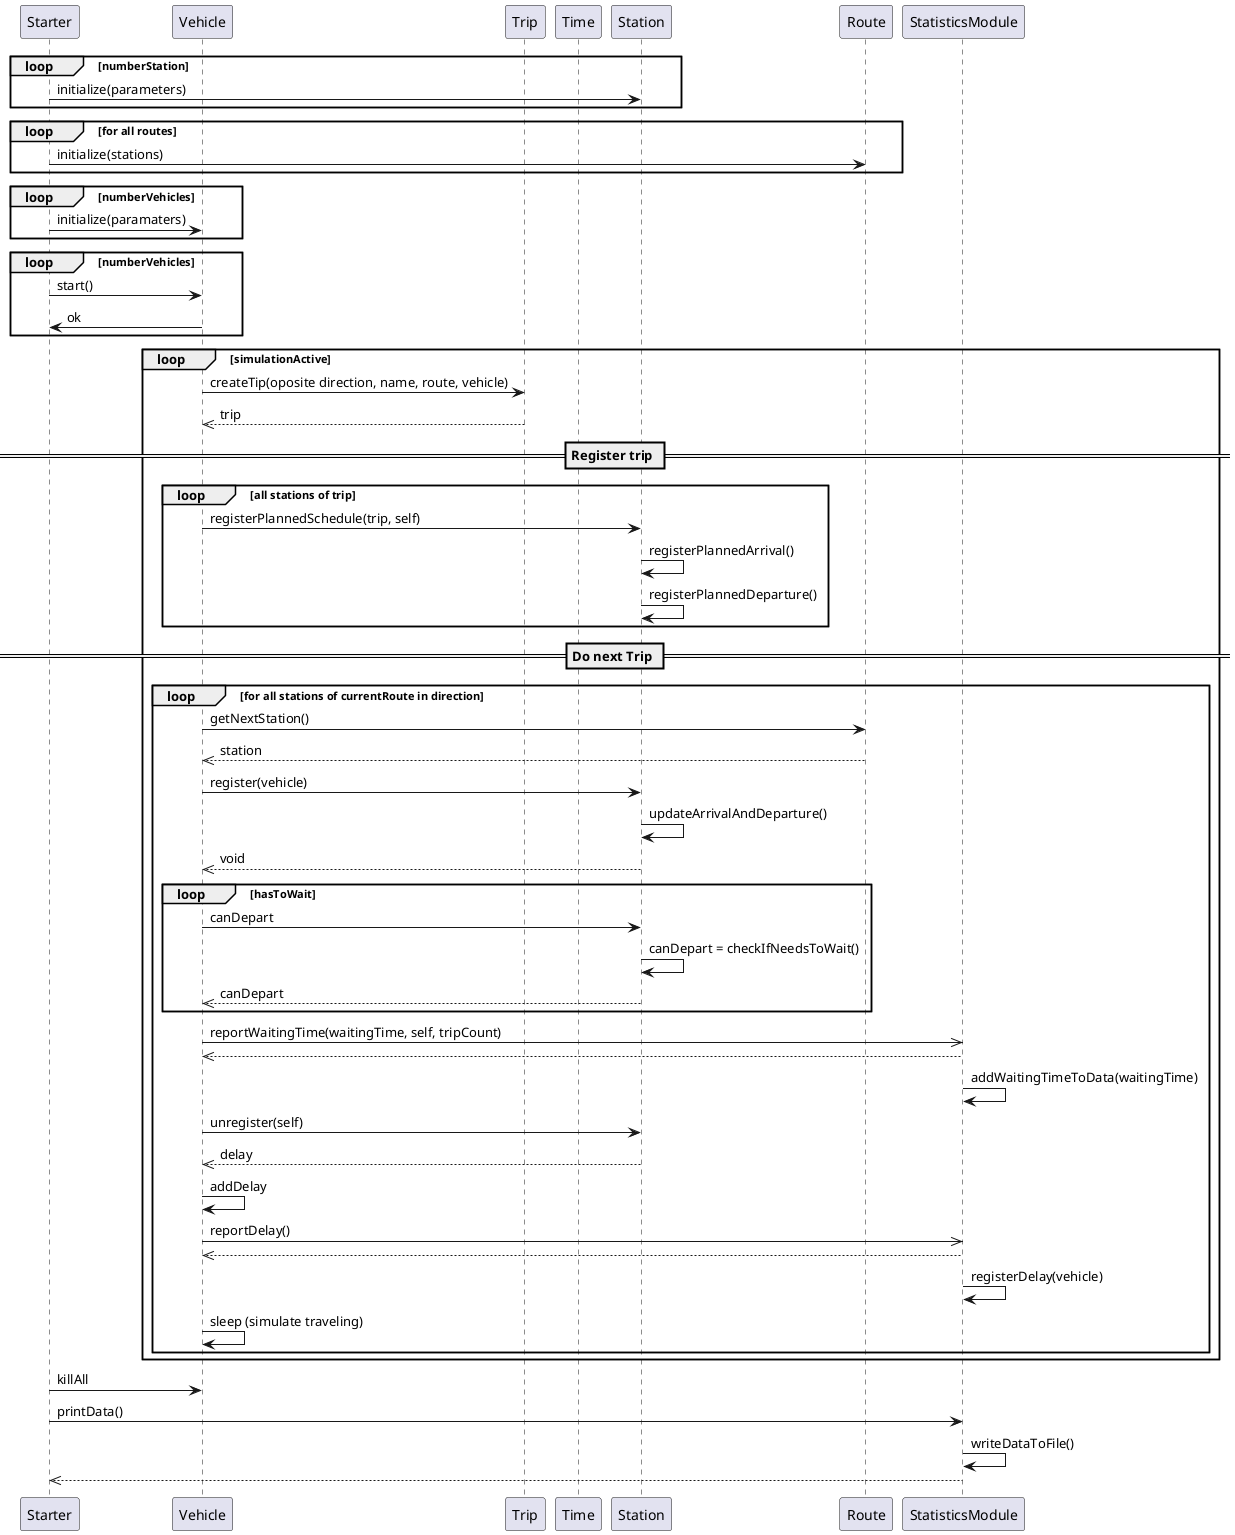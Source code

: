 @startuml
participant Starter
participant Vehicle
participant Trip
participant Time
participant Station
participant Route
participant StatisticsModule

loop numberStation
Starter -> Station : initialize(parameters)
end loop
loop for all routes
   Starter -> Route : initialize(stations)
end loop
loop numberVehicles
Starter -> Vehicle : initialize(paramaters)
end loop
loop numberVehicles
    Starter -> Vehicle : start()
    Vehicle -> Starter : ok
end loop
loop simulationActive
Vehicle -> Trip : createTip(oposite direction, name, route, vehicle)
Trip -->> Vehicle : trip
== Register trip ==
loop all stations of trip
    Vehicle -> Station : registerPlannedSchedule(trip, self)
    Station -> Station : registerPlannedArrival()
    Station -> Station : registerPlannedDeparture()
end loop
== Do next Trip ==
loop for all stations of currentRoute in direction
    Vehicle -> Route : getNextStation()
    Route -->> Vehicle : station
    Vehicle -> Station : register(vehicle)
    Station -> Station : updateArrivalAndDeparture()
    Station -->> Vehicle : void
    loop hasToWait
        Vehicle -> Station : canDepart
        Station -> Station : canDepart = checkIfNeedsToWait()
        Station -->> Vehicle : canDepart
    end loop
    Vehicle ->> StatisticsModule : reportWaitingTime(waitingTime, self, tripCount)
    StatisticsModule -->> Vehicle
    StatisticsModule -> StatisticsModule : addWaitingTimeToData(waitingTime)
    Vehicle -> Station : unregister(self)
    Station -->> Vehicle : delay
    Vehicle -> Vehicle : addDelay
    Vehicle ->> StatisticsModule : reportDelay()
    StatisticsModule -->> Vehicle
    StatisticsModule -> StatisticsModule : registerDelay(vehicle)
    Vehicle -> Vehicle : sleep (simulate traveling)
end loop
end loop
Starter -> Vehicle : killAll
Starter -> StatisticsModule : printData()
StatisticsModule -> StatisticsModule : writeDataToFile()
StatisticsModule -->> Starter

@enduml